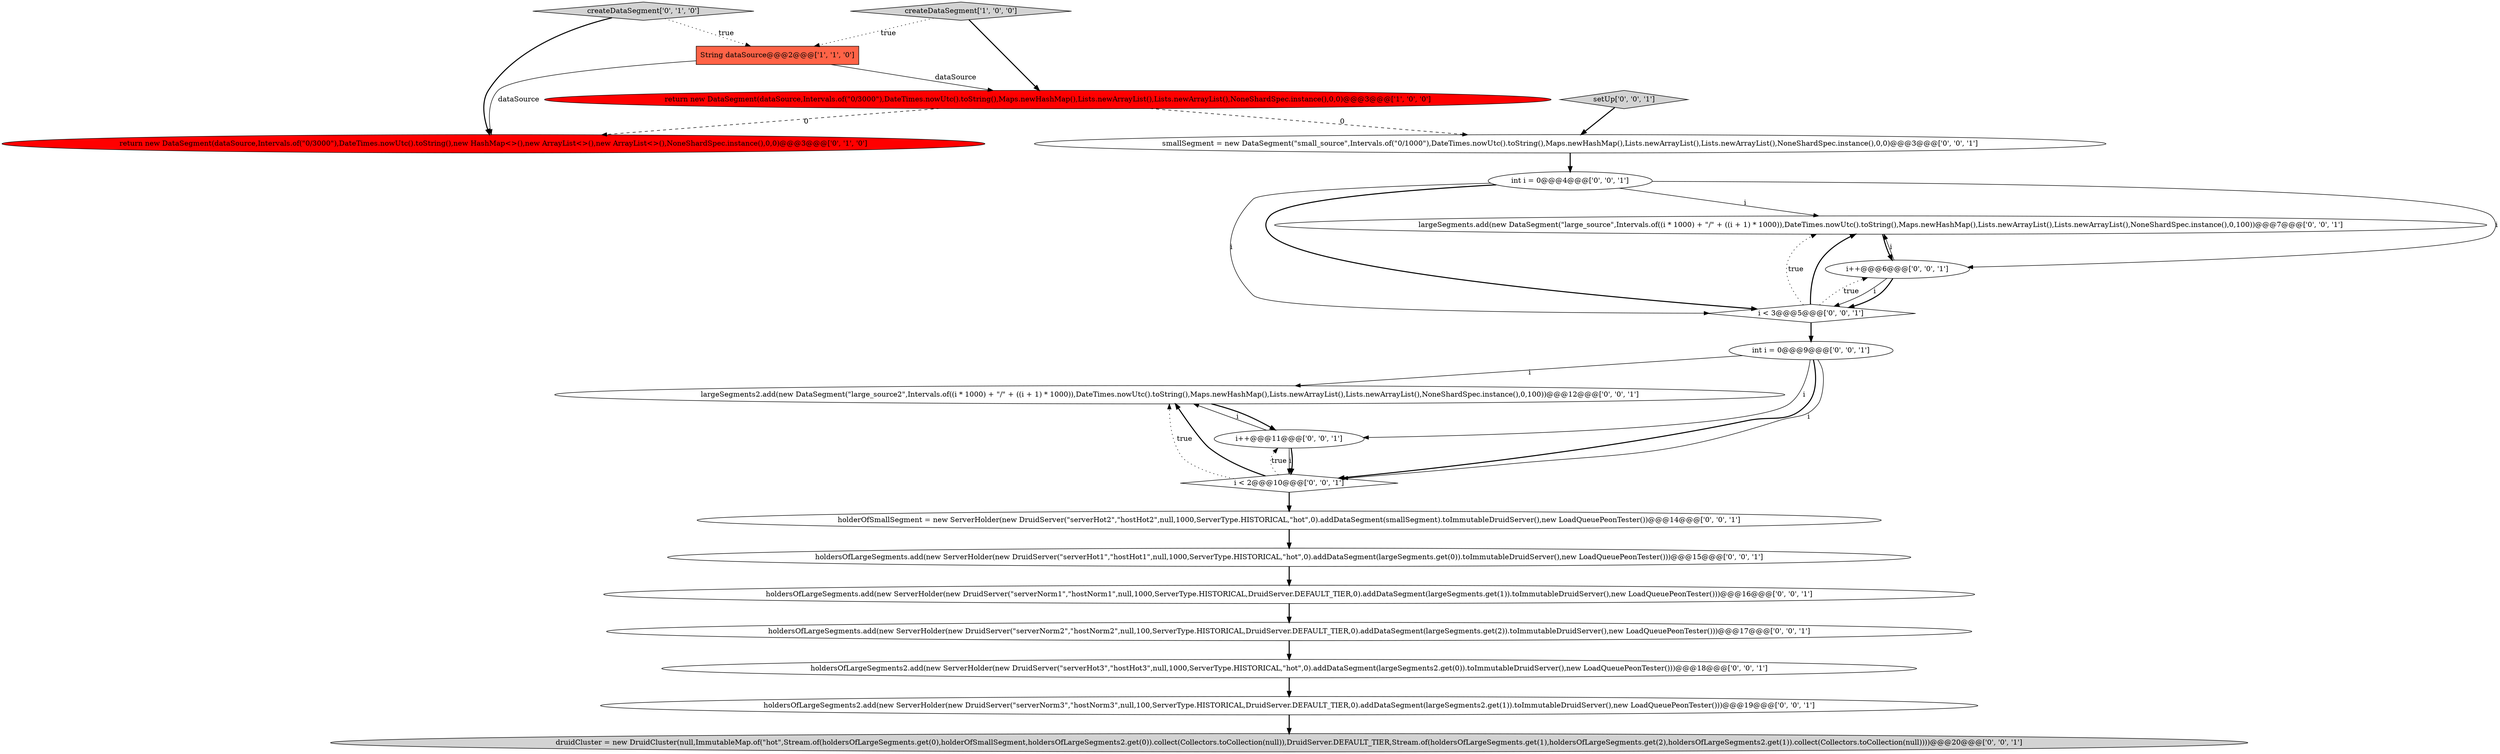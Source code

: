 digraph {
3 [style = filled, label = "createDataSegment['0', '1', '0']", fillcolor = lightgray, shape = diamond image = "AAA0AAABBB2BBB"];
11 [style = filled, label = "holdersOfLargeSegments2.add(new ServerHolder(new DruidServer(\"serverHot3\",\"hostHot3\",null,1000,ServerType.HISTORICAL,\"hot\",0).addDataSegment(largeSegments2.get(0)).toImmutableDruidServer(),new LoadQueuePeonTester()))@@@18@@@['0', '0', '1']", fillcolor = white, shape = ellipse image = "AAA0AAABBB3BBB"];
21 [style = filled, label = "largeSegments2.add(new DataSegment(\"large_source2\",Intervals.of((i * 1000) + \"/\" + ((i + 1) * 1000)),DateTimes.nowUtc().toString(),Maps.newHashMap(),Lists.newArrayList(),Lists.newArrayList(),NoneShardSpec.instance(),0,100))@@@12@@@['0', '0', '1']", fillcolor = white, shape = ellipse image = "AAA0AAABBB3BBB"];
0 [style = filled, label = "return new DataSegment(dataSource,Intervals.of(\"0/3000\"),DateTimes.nowUtc().toString(),Maps.newHashMap(),Lists.newArrayList(),Lists.newArrayList(),NoneShardSpec.instance(),0,0)@@@3@@@['1', '0', '0']", fillcolor = red, shape = ellipse image = "AAA1AAABBB1BBB"];
13 [style = filled, label = "largeSegments.add(new DataSegment(\"large_source\",Intervals.of((i * 1000) + \"/\" + ((i + 1) * 1000)),DateTimes.nowUtc().toString(),Maps.newHashMap(),Lists.newArrayList(),Lists.newArrayList(),NoneShardSpec.instance(),0,100))@@@7@@@['0', '0', '1']", fillcolor = white, shape = ellipse image = "AAA0AAABBB3BBB"];
17 [style = filled, label = "holdersOfLargeSegments.add(new ServerHolder(new DruidServer(\"serverHot1\",\"hostHot1\",null,1000,ServerType.HISTORICAL,\"hot\",0).addDataSegment(largeSegments.get(0)).toImmutableDruidServer(),new LoadQueuePeonTester()))@@@15@@@['0', '0', '1']", fillcolor = white, shape = ellipse image = "AAA0AAABBB3BBB"];
20 [style = filled, label = "i++@@@11@@@['0', '0', '1']", fillcolor = white, shape = ellipse image = "AAA0AAABBB3BBB"];
18 [style = filled, label = "int i = 0@@@4@@@['0', '0', '1']", fillcolor = white, shape = ellipse image = "AAA0AAABBB3BBB"];
16 [style = filled, label = "holdersOfLargeSegments.add(new ServerHolder(new DruidServer(\"serverNorm1\",\"hostNorm1\",null,1000,ServerType.HISTORICAL,DruidServer.DEFAULT_TIER,0).addDataSegment(largeSegments.get(1)).toImmutableDruidServer(),new LoadQueuePeonTester()))@@@16@@@['0', '0', '1']", fillcolor = white, shape = ellipse image = "AAA0AAABBB3BBB"];
12 [style = filled, label = "i++@@@6@@@['0', '0', '1']", fillcolor = white, shape = ellipse image = "AAA0AAABBB3BBB"];
9 [style = filled, label = "i < 3@@@5@@@['0', '0', '1']", fillcolor = white, shape = diamond image = "AAA0AAABBB3BBB"];
5 [style = filled, label = "holderOfSmallSegment = new ServerHolder(new DruidServer(\"serverHot2\",\"hostHot2\",null,1000,ServerType.HISTORICAL,\"hot\",0).addDataSegment(smallSegment).toImmutableDruidServer(),new LoadQueuePeonTester())@@@14@@@['0', '0', '1']", fillcolor = white, shape = ellipse image = "AAA0AAABBB3BBB"];
8 [style = filled, label = "i < 2@@@10@@@['0', '0', '1']", fillcolor = white, shape = diamond image = "AAA0AAABBB3BBB"];
14 [style = filled, label = "setUp['0', '0', '1']", fillcolor = lightgray, shape = diamond image = "AAA0AAABBB3BBB"];
4 [style = filled, label = "return new DataSegment(dataSource,Intervals.of(\"0/3000\"),DateTimes.nowUtc().toString(),new HashMap<>(),new ArrayList<>(),new ArrayList<>(),NoneShardSpec.instance(),0,0)@@@3@@@['0', '1', '0']", fillcolor = red, shape = ellipse image = "AAA1AAABBB2BBB"];
2 [style = filled, label = "String dataSource@@@2@@@['1', '1', '0']", fillcolor = tomato, shape = box image = "AAA0AAABBB1BBB"];
7 [style = filled, label = "smallSegment = new DataSegment(\"small_source\",Intervals.of(\"0/1000\"),DateTimes.nowUtc().toString(),Maps.newHashMap(),Lists.newArrayList(),Lists.newArrayList(),NoneShardSpec.instance(),0,0)@@@3@@@['0', '0', '1']", fillcolor = white, shape = ellipse image = "AAA0AAABBB3BBB"];
1 [style = filled, label = "createDataSegment['1', '0', '0']", fillcolor = lightgray, shape = diamond image = "AAA0AAABBB1BBB"];
15 [style = filled, label = "druidCluster = new DruidCluster(null,ImmutableMap.of(\"hot\",Stream.of(holdersOfLargeSegments.get(0),holderOfSmallSegment,holdersOfLargeSegments2.get(0)).collect(Collectors.toCollection(null)),DruidServer.DEFAULT_TIER,Stream.of(holdersOfLargeSegments.get(1),holdersOfLargeSegments.get(2),holdersOfLargeSegments2.get(1)).collect(Collectors.toCollection(null))))@@@20@@@['0', '0', '1']", fillcolor = lightgray, shape = ellipse image = "AAA0AAABBB3BBB"];
6 [style = filled, label = "holdersOfLargeSegments.add(new ServerHolder(new DruidServer(\"serverNorm2\",\"hostNorm2\",null,100,ServerType.HISTORICAL,DruidServer.DEFAULT_TIER,0).addDataSegment(largeSegments.get(2)).toImmutableDruidServer(),new LoadQueuePeonTester()))@@@17@@@['0', '0', '1']", fillcolor = white, shape = ellipse image = "AAA0AAABBB3BBB"];
19 [style = filled, label = "int i = 0@@@9@@@['0', '0', '1']", fillcolor = white, shape = ellipse image = "AAA0AAABBB3BBB"];
10 [style = filled, label = "holdersOfLargeSegments2.add(new ServerHolder(new DruidServer(\"serverNorm3\",\"hostNorm3\",null,100,ServerType.HISTORICAL,DruidServer.DEFAULT_TIER,0).addDataSegment(largeSegments2.get(1)).toImmutableDruidServer(),new LoadQueuePeonTester()))@@@19@@@['0', '0', '1']", fillcolor = white, shape = ellipse image = "AAA0AAABBB3BBB"];
18->9 [style = solid, label="i"];
18->12 [style = solid, label="i"];
12->9 [style = solid, label="i"];
20->8 [style = solid, label="i"];
9->12 [style = dotted, label="true"];
10->15 [style = bold, label=""];
2->0 [style = solid, label="dataSource"];
8->21 [style = dotted, label="true"];
20->21 [style = solid, label="i"];
16->6 [style = bold, label=""];
0->4 [style = dashed, label="0"];
1->0 [style = bold, label=""];
12->9 [style = bold, label=""];
5->17 [style = bold, label=""];
3->4 [style = bold, label=""];
19->8 [style = bold, label=""];
14->7 [style = bold, label=""];
18->13 [style = solid, label="i"];
19->20 [style = solid, label="i"];
20->8 [style = bold, label=""];
13->12 [style = bold, label=""];
21->20 [style = bold, label=""];
2->4 [style = solid, label="dataSource"];
19->21 [style = solid, label="i"];
8->5 [style = bold, label=""];
11->10 [style = bold, label=""];
6->11 [style = bold, label=""];
9->13 [style = dotted, label="true"];
12->13 [style = solid, label="i"];
18->9 [style = bold, label=""];
7->18 [style = bold, label=""];
19->8 [style = solid, label="i"];
9->19 [style = bold, label=""];
8->21 [style = bold, label=""];
8->20 [style = dotted, label="true"];
1->2 [style = dotted, label="true"];
0->7 [style = dashed, label="0"];
17->16 [style = bold, label=""];
3->2 [style = dotted, label="true"];
9->13 [style = bold, label=""];
}
